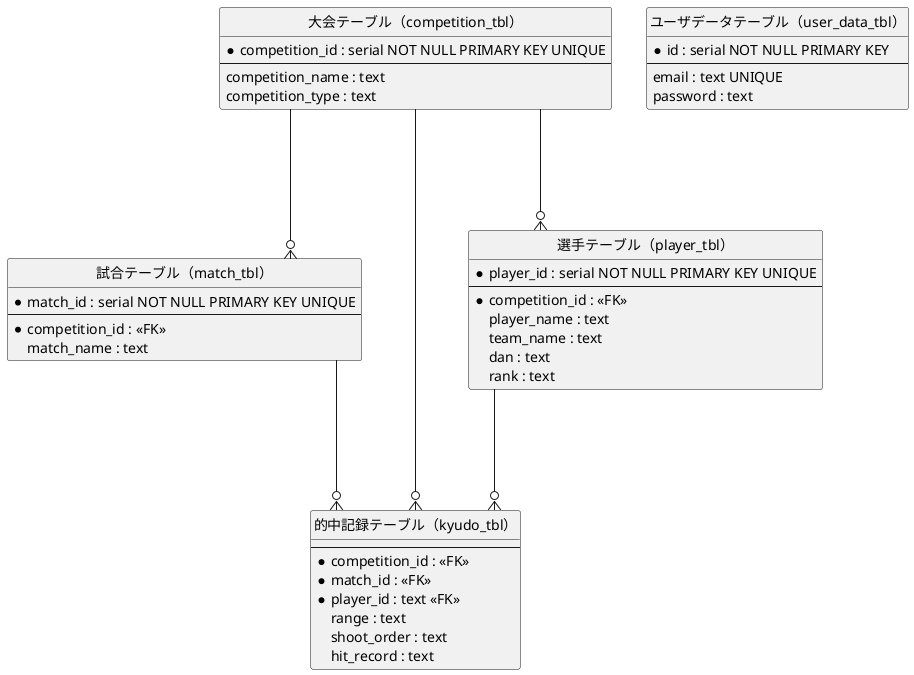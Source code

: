 @startuml er_diagram

' hide the spot
hide circle

' avoid problems with angled crows feet
skinparam linetype ortho

entity "大会テーブル（competition_tbl）" as competition_tbl {
  *competition_id : serial NOT NULL PRIMARY KEY UNIQUE
  --
  competition_name : text
  competition_type : text
}

entity "試合テーブル（match_tbl）" as match_tbl {
  *match_id : serial NOT NULL PRIMARY KEY UNIQUE
  --
  *competition_id : <<FK>>
  match_name : text
}

entity "的中記録テーブル（kyudo_tbl）" as hit_record_tbl {
  --
  *competition_id : <<FK>>
  *match_id : <<FK>>
  *player_id : text <<FK>>
  range : text
  shoot_order : text
  hit_record : text
}

entity "選手テーブル（player_tbl）" as player_tbl {
  *player_id : serial NOT NULL PRIMARY KEY UNIQUE
  --
  *competition_id : <<FK>>
  player_name : text
  team_name : text
  dan : text
  rank : text
}

entity "ユーザデータテーブル（user_data_tbl）" as user_data_tbl {
  *id : serial NOT NULL PRIMARY KEY
  --
  email : text UNIQUE
  password : text
}

competition_tbl ---o{ match_tbl
match_tbl ---o{ hit_record_tbl
player_tbl ---o{ hit_record_tbl
competition_tbl ---o{ hit_record_tbl
competition_tbl ---o{ player_tbl

@enduml